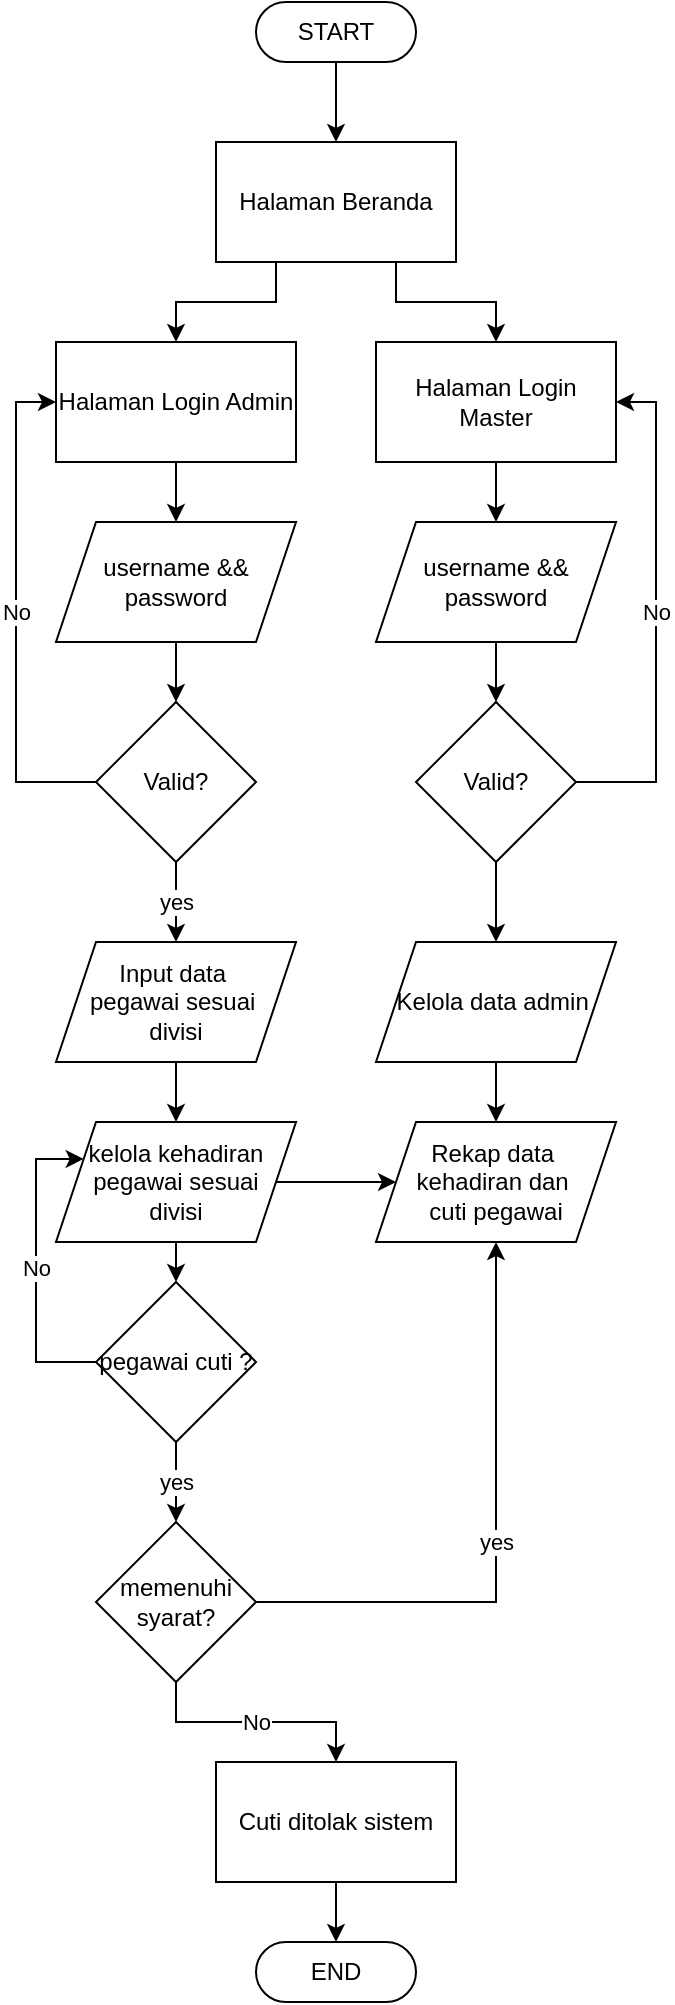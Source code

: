 <mxfile version="25.0.1">
  <diagram id="F4zwnKMqn-j9YxnPyvpg" name="Flowchart">
    <mxGraphModel dx="619" dy="1193" grid="1" gridSize="10" guides="1" tooltips="1" connect="1" arrows="1" fold="1" page="1" pageScale="1" pageWidth="1169" pageHeight="827" math="0" shadow="0">
      <root>
        <mxCell id="0" />
        <mxCell id="1" parent="0" />
        <mxCell id="65TMesVieKAyi9yM-znO-7" style="edgeStyle=orthogonalEdgeStyle;rounded=0;orthogonalLoop=1;jettySize=auto;html=1;exitX=0.5;exitY=0.5;exitDx=0;exitDy=15;exitPerimeter=0;entryX=0.5;entryY=0;entryDx=0;entryDy=0;" edge="1" parent="1" source="65TMesVieKAyi9yM-znO-1" target="65TMesVieKAyi9yM-znO-2">
          <mxGeometry relative="1" as="geometry" />
        </mxCell>
        <mxCell id="65TMesVieKAyi9yM-znO-1" value="START" style="html=1;dashed=0;whiteSpace=wrap;shape=mxgraph.dfd.start" vertex="1" parent="1">
          <mxGeometry x="540" y="-790" width="80" height="30" as="geometry" />
        </mxCell>
        <mxCell id="NmAw_C7g1YqBySzEYrwI-4" style="edgeStyle=orthogonalEdgeStyle;rounded=0;orthogonalLoop=1;jettySize=auto;html=1;exitX=0.75;exitY=1;exitDx=0;exitDy=0;entryX=0.5;entryY=0;entryDx=0;entryDy=0;" edge="1" parent="1" source="65TMesVieKAyi9yM-znO-2" target="NmAw_C7g1YqBySzEYrwI-1">
          <mxGeometry relative="1" as="geometry" />
        </mxCell>
        <mxCell id="NmAw_C7g1YqBySzEYrwI-8" style="edgeStyle=orthogonalEdgeStyle;rounded=0;orthogonalLoop=1;jettySize=auto;html=1;exitX=0.25;exitY=1;exitDx=0;exitDy=0;entryX=0.5;entryY=0;entryDx=0;entryDy=0;" edge="1" parent="1" source="65TMesVieKAyi9yM-znO-2" target="NmAw_C7g1YqBySzEYrwI-7">
          <mxGeometry relative="1" as="geometry" />
        </mxCell>
        <mxCell id="65TMesVieKAyi9yM-znO-2" value="Halaman Beranda" style="rounded=0;whiteSpace=wrap;html=1;" vertex="1" parent="1">
          <mxGeometry x="520" y="-720" width="120" height="60" as="geometry" />
        </mxCell>
        <mxCell id="NmAw_C7g1YqBySzEYrwI-24" style="edgeStyle=orthogonalEdgeStyle;rounded=0;orthogonalLoop=1;jettySize=auto;html=1;exitX=0.5;exitY=1;exitDx=0;exitDy=0;entryX=0.5;entryY=0;entryDx=0;entryDy=0;" edge="1" parent="1" source="65TMesVieKAyi9yM-znO-18" target="NmAw_C7g1YqBySzEYrwI-23">
          <mxGeometry relative="1" as="geometry" />
        </mxCell>
        <mxCell id="65TMesVieKAyi9yM-znO-18" value="Input data&amp;nbsp;&lt;div&gt;pegawai sesuai&amp;nbsp;&lt;/div&gt;&lt;div&gt;divisi&lt;/div&gt;" style="shape=parallelogram;perimeter=parallelogramPerimeter;whiteSpace=wrap;html=1;fixedSize=1;" vertex="1" parent="1">
          <mxGeometry x="440" y="-320" width="120" height="60" as="geometry" />
        </mxCell>
        <mxCell id="NmAw_C7g1YqBySzEYrwI-5" style="edgeStyle=orthogonalEdgeStyle;rounded=0;orthogonalLoop=1;jettySize=auto;html=1;exitX=0.5;exitY=1;exitDx=0;exitDy=0;entryX=0.5;entryY=0;entryDx=0;entryDy=0;" edge="1" parent="1" source="NmAw_C7g1YqBySzEYrwI-1" target="NmAw_C7g1YqBySzEYrwI-2">
          <mxGeometry relative="1" as="geometry" />
        </mxCell>
        <mxCell id="NmAw_C7g1YqBySzEYrwI-1" value="Halaman Login Master" style="rounded=0;whiteSpace=wrap;html=1;" vertex="1" parent="1">
          <mxGeometry x="600" y="-620" width="120" height="60" as="geometry" />
        </mxCell>
        <mxCell id="NmAw_C7g1YqBySzEYrwI-17" style="edgeStyle=orthogonalEdgeStyle;rounded=0;orthogonalLoop=1;jettySize=auto;html=1;exitX=0.5;exitY=1;exitDx=0;exitDy=0;entryX=0.5;entryY=0;entryDx=0;entryDy=0;" edge="1" parent="1" source="NmAw_C7g1YqBySzEYrwI-2" target="NmAw_C7g1YqBySzEYrwI-16">
          <mxGeometry relative="1" as="geometry" />
        </mxCell>
        <mxCell id="NmAw_C7g1YqBySzEYrwI-2" value="username &amp;amp;&amp;amp;&lt;div&gt;password&lt;/div&gt;" style="shape=parallelogram;perimeter=parallelogramPerimeter;whiteSpace=wrap;html=1;fixedSize=1;" vertex="1" parent="1">
          <mxGeometry x="600" y="-530" width="120" height="60" as="geometry" />
        </mxCell>
        <mxCell id="NmAw_C7g1YqBySzEYrwI-14" value="No" style="edgeStyle=orthogonalEdgeStyle;rounded=0;orthogonalLoop=1;jettySize=auto;html=1;exitX=0;exitY=0.5;exitDx=0;exitDy=0;entryX=0;entryY=0.5;entryDx=0;entryDy=0;" edge="1" parent="1" source="NmAw_C7g1YqBySzEYrwI-6" target="NmAw_C7g1YqBySzEYrwI-7">
          <mxGeometry relative="1" as="geometry" />
        </mxCell>
        <mxCell id="NmAw_C7g1YqBySzEYrwI-15" value="yes" style="edgeStyle=orthogonalEdgeStyle;rounded=0;orthogonalLoop=1;jettySize=auto;html=1;exitX=0.5;exitY=1;exitDx=0;exitDy=0;entryX=0.5;entryY=0;entryDx=0;entryDy=0;" edge="1" parent="1" source="NmAw_C7g1YqBySzEYrwI-6" target="65TMesVieKAyi9yM-znO-18">
          <mxGeometry relative="1" as="geometry">
            <mxPoint x="500" y="-320" as="targetPoint" />
          </mxGeometry>
        </mxCell>
        <mxCell id="NmAw_C7g1YqBySzEYrwI-6" value="Valid?" style="rhombus;whiteSpace=wrap;html=1;" vertex="1" parent="1">
          <mxGeometry x="460" y="-440" width="80" height="80" as="geometry" />
        </mxCell>
        <mxCell id="NmAw_C7g1YqBySzEYrwI-12" style="edgeStyle=orthogonalEdgeStyle;rounded=0;orthogonalLoop=1;jettySize=auto;html=1;exitX=0.5;exitY=1;exitDx=0;exitDy=0;entryX=0.5;entryY=0;entryDx=0;entryDy=0;" edge="1" parent="1" source="NmAw_C7g1YqBySzEYrwI-7" target="NmAw_C7g1YqBySzEYrwI-11">
          <mxGeometry relative="1" as="geometry" />
        </mxCell>
        <mxCell id="NmAw_C7g1YqBySzEYrwI-7" value="Halaman Login Admin" style="rounded=0;whiteSpace=wrap;html=1;" vertex="1" parent="1">
          <mxGeometry x="440" y="-620" width="120" height="60" as="geometry" />
        </mxCell>
        <mxCell id="NmAw_C7g1YqBySzEYrwI-13" style="edgeStyle=orthogonalEdgeStyle;rounded=0;orthogonalLoop=1;jettySize=auto;html=1;exitX=0.5;exitY=1;exitDx=0;exitDy=0;entryX=0.5;entryY=0;entryDx=0;entryDy=0;" edge="1" parent="1" source="NmAw_C7g1YqBySzEYrwI-11" target="NmAw_C7g1YqBySzEYrwI-6">
          <mxGeometry relative="1" as="geometry" />
        </mxCell>
        <mxCell id="NmAw_C7g1YqBySzEYrwI-11" value="username &amp;amp;&amp;amp;&lt;div&gt;password&lt;/div&gt;" style="shape=parallelogram;perimeter=parallelogramPerimeter;whiteSpace=wrap;html=1;fixedSize=1;" vertex="1" parent="1">
          <mxGeometry x="440" y="-530" width="120" height="60" as="geometry" />
        </mxCell>
        <mxCell id="NmAw_C7g1YqBySzEYrwI-18" value="No" style="edgeStyle=orthogonalEdgeStyle;rounded=0;orthogonalLoop=1;jettySize=auto;html=1;exitX=1;exitY=0.5;exitDx=0;exitDy=0;entryX=1;entryY=0.5;entryDx=0;entryDy=0;" edge="1" parent="1" source="NmAw_C7g1YqBySzEYrwI-16" target="NmAw_C7g1YqBySzEYrwI-1">
          <mxGeometry relative="1" as="geometry">
            <Array as="points">
              <mxPoint x="740" y="-400" />
              <mxPoint x="740" y="-590" />
            </Array>
          </mxGeometry>
        </mxCell>
        <mxCell id="NmAw_C7g1YqBySzEYrwI-20" style="edgeStyle=orthogonalEdgeStyle;rounded=0;orthogonalLoop=1;jettySize=auto;html=1;exitX=0.5;exitY=1;exitDx=0;exitDy=0;entryX=0.5;entryY=0;entryDx=0;entryDy=0;" edge="1" parent="1" source="NmAw_C7g1YqBySzEYrwI-16" target="NmAw_C7g1YqBySzEYrwI-21">
          <mxGeometry relative="1" as="geometry">
            <mxPoint x="660" y="-320.0" as="targetPoint" />
          </mxGeometry>
        </mxCell>
        <mxCell id="NmAw_C7g1YqBySzEYrwI-16" value="Valid?" style="rhombus;whiteSpace=wrap;html=1;" vertex="1" parent="1">
          <mxGeometry x="620" y="-440" width="80" height="80" as="geometry" />
        </mxCell>
        <mxCell id="NmAw_C7g1YqBySzEYrwI-32" style="edgeStyle=orthogonalEdgeStyle;rounded=0;orthogonalLoop=1;jettySize=auto;html=1;exitX=0.5;exitY=1;exitDx=0;exitDy=0;entryX=0.5;entryY=0;entryDx=0;entryDy=0;" edge="1" parent="1" source="NmAw_C7g1YqBySzEYrwI-21" target="NmAw_C7g1YqBySzEYrwI-30">
          <mxGeometry relative="1" as="geometry" />
        </mxCell>
        <mxCell id="NmAw_C7g1YqBySzEYrwI-21" value="Kelola data admin&amp;nbsp;" style="shape=parallelogram;perimeter=parallelogramPerimeter;whiteSpace=wrap;html=1;fixedSize=1;" vertex="1" parent="1">
          <mxGeometry x="600" y="-320" width="120" height="60" as="geometry" />
        </mxCell>
        <mxCell id="NmAw_C7g1YqBySzEYrwI-26" style="edgeStyle=orthogonalEdgeStyle;rounded=0;orthogonalLoop=1;jettySize=auto;html=1;exitX=0.5;exitY=1;exitDx=0;exitDy=0;entryX=0.5;entryY=0;entryDx=0;entryDy=0;" edge="1" parent="1" source="NmAw_C7g1YqBySzEYrwI-23" target="NmAw_C7g1YqBySzEYrwI-25">
          <mxGeometry relative="1" as="geometry" />
        </mxCell>
        <mxCell id="NmAw_C7g1YqBySzEYrwI-31" style="edgeStyle=orthogonalEdgeStyle;rounded=0;orthogonalLoop=1;jettySize=auto;html=1;exitX=1;exitY=0.5;exitDx=0;exitDy=0;entryX=0;entryY=0.5;entryDx=0;entryDy=0;" edge="1" parent="1" source="NmAw_C7g1YqBySzEYrwI-23" target="NmAw_C7g1YqBySzEYrwI-30">
          <mxGeometry relative="1" as="geometry" />
        </mxCell>
        <mxCell id="NmAw_C7g1YqBySzEYrwI-23" value="kelola kehadiran&lt;div&gt;pegawai sesuai&lt;/div&gt;&lt;div&gt;divisi&lt;/div&gt;" style="shape=parallelogram;perimeter=parallelogramPerimeter;whiteSpace=wrap;html=1;fixedSize=1;" vertex="1" parent="1">
          <mxGeometry x="440" y="-230" width="120" height="60" as="geometry" />
        </mxCell>
        <mxCell id="NmAw_C7g1YqBySzEYrwI-29" value="No" style="edgeStyle=orthogonalEdgeStyle;rounded=0;orthogonalLoop=1;jettySize=auto;html=1;exitX=0;exitY=0.5;exitDx=0;exitDy=0;entryX=0;entryY=0.25;entryDx=0;entryDy=0;" edge="1" parent="1" source="NmAw_C7g1YqBySzEYrwI-25" target="NmAw_C7g1YqBySzEYrwI-23">
          <mxGeometry relative="1" as="geometry">
            <Array as="points">
              <mxPoint x="430" y="-110" />
              <mxPoint x="430" y="-211" />
            </Array>
          </mxGeometry>
        </mxCell>
        <mxCell id="NmAw_C7g1YqBySzEYrwI-35" value="yes" style="edgeStyle=orthogonalEdgeStyle;rounded=0;orthogonalLoop=1;jettySize=auto;html=1;exitX=0.5;exitY=1;exitDx=0;exitDy=0;entryX=0.5;entryY=0;entryDx=0;entryDy=0;" edge="1" parent="1" source="NmAw_C7g1YqBySzEYrwI-25" target="NmAw_C7g1YqBySzEYrwI-34">
          <mxGeometry relative="1" as="geometry" />
        </mxCell>
        <mxCell id="NmAw_C7g1YqBySzEYrwI-25" value="pegawai cuti ?" style="rhombus;whiteSpace=wrap;html=1;" vertex="1" parent="1">
          <mxGeometry x="460" y="-150" width="80" height="80" as="geometry" />
        </mxCell>
        <mxCell id="NmAw_C7g1YqBySzEYrwI-30" value="Rekap data&amp;nbsp;&lt;div&gt;kehadiran dan&amp;nbsp;&lt;/div&gt;&lt;div&gt;cuti&amp;nbsp;&lt;span style=&quot;background-color: initial;&quot;&gt;pegawai&lt;/span&gt;&lt;/div&gt;" style="shape=parallelogram;perimeter=parallelogramPerimeter;whiteSpace=wrap;html=1;fixedSize=1;" vertex="1" parent="1">
          <mxGeometry x="600" y="-230" width="120" height="60" as="geometry" />
        </mxCell>
        <mxCell id="NmAw_C7g1YqBySzEYrwI-39" value="yes" style="edgeStyle=orthogonalEdgeStyle;rounded=0;orthogonalLoop=1;jettySize=auto;html=1;exitX=1;exitY=0.5;exitDx=0;exitDy=0;entryX=0.5;entryY=1;entryDx=0;entryDy=0;" edge="1" parent="1" source="NmAw_C7g1YqBySzEYrwI-34" target="NmAw_C7g1YqBySzEYrwI-30">
          <mxGeometry relative="1" as="geometry" />
        </mxCell>
        <mxCell id="NmAw_C7g1YqBySzEYrwI-41" value="No" style="edgeStyle=orthogonalEdgeStyle;rounded=0;orthogonalLoop=1;jettySize=auto;html=1;exitX=0.5;exitY=1;exitDx=0;exitDy=0;entryX=0.5;entryY=0;entryDx=0;entryDy=0;" edge="1" parent="1" source="NmAw_C7g1YqBySzEYrwI-34" target="NmAw_C7g1YqBySzEYrwI-36">
          <mxGeometry relative="1" as="geometry" />
        </mxCell>
        <mxCell id="NmAw_C7g1YqBySzEYrwI-34" value="memenuhi&lt;div&gt;syarat?&lt;/div&gt;" style="rhombus;whiteSpace=wrap;html=1;" vertex="1" parent="1">
          <mxGeometry x="460" y="-30" width="80" height="80" as="geometry" />
        </mxCell>
        <mxCell id="NmAw_C7g1YqBySzEYrwI-36" value="Cuti ditolak sistem" style="rounded=0;whiteSpace=wrap;html=1;" vertex="1" parent="1">
          <mxGeometry x="520" y="90" width="120" height="60" as="geometry" />
        </mxCell>
        <mxCell id="NmAw_C7g1YqBySzEYrwI-42" value="END" style="html=1;dashed=0;whiteSpace=wrap;shape=mxgraph.dfd.start" vertex="1" parent="1">
          <mxGeometry x="540" y="180" width="80" height="30" as="geometry" />
        </mxCell>
        <mxCell id="NmAw_C7g1YqBySzEYrwI-43" style="edgeStyle=orthogonalEdgeStyle;rounded=0;orthogonalLoop=1;jettySize=auto;html=1;exitX=0.5;exitY=1;exitDx=0;exitDy=0;entryX=0.5;entryY=0.5;entryDx=0;entryDy=-15;entryPerimeter=0;" edge="1" parent="1" source="NmAw_C7g1YqBySzEYrwI-36" target="NmAw_C7g1YqBySzEYrwI-42">
          <mxGeometry relative="1" as="geometry" />
        </mxCell>
      </root>
    </mxGraphModel>
  </diagram>
</mxfile>
